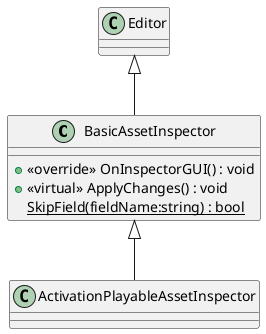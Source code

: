@startuml
class BasicAssetInspector {
    + <<override>> OnInspectorGUI() : void
    + <<virtual>> ApplyChanges() : void
    {static} SkipField(fieldName:string) : bool
}
class ActivationPlayableAssetInspector {
}
Editor <|-- BasicAssetInspector
BasicAssetInspector <|-- ActivationPlayableAssetInspector
@enduml
